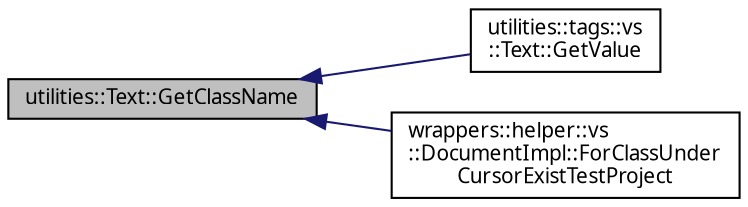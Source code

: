digraph "utilities::Text::GetClassName"
{
 // INTERACTIVE_SVG=YES
  edge [fontname="Verdana",fontsize="10",labelfontname="Verdana",labelfontsize="10"];
  node [fontname="Verdana",fontsize="10",shape=record];
  rankdir="LR";
  Node1 [label="utilities::Text::GetClassName",height=0.2,width=0.4,color="black", fillcolor="grey75", style="filled", fontcolor="black"];
  Node1 -> Node2 [dir="back",color="midnightblue",fontsize="10",style="solid",fontname="Verdana"];
  Node2 [label="utilities::tags::vs\l::Text::GetValue",height=0.2,width=0.4,color="black", fillcolor="white", style="filled",URL="$classutilities_1_1tags_1_1vs_1_1_text.html#a22cda577ef2d3e86d9e70b9d21ab201d",tooltip="Функция получения значения тега. "];
  Node1 -> Node3 [dir="back",color="midnightblue",fontsize="10",style="solid",fontname="Verdana"];
  Node3 [label="wrappers::helper::vs\l::DocumentImpl::ForClassUnder\lCursorExistTestProject",height=0.2,width=0.4,color="black", fillcolor="white", style="filled",URL="$classwrappers_1_1helper_1_1vs_1_1_document_impl.html#a1914cae82f2e56d5c0c1483a05d854c0",tooltip="Функция проверки существования тестового проекта для класса, на объявлении которого стоит курсор..."];
}
